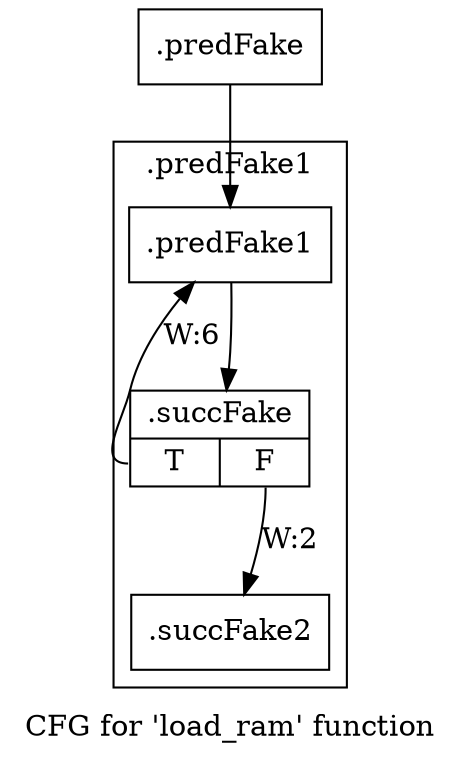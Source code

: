digraph "CFG for 'load_ram' function" {
	label="CFG for 'load_ram' function";

	Node0x50d3010 [shape=record,filename="",linenumber="",label="{.predFake}"];
	Node0x50d3010 -> Node0x50d33b0[ callList="" memoryops="" filename="../../../../src/top.cpp" execusionnum="1"];
	Node0x52822c0 [shape=record,filename="../../../../src/top.cpp",linenumber="8",label="{.succFake2}"];
subgraph cluster_0 {
	label=".predFake1";
	tripcount="5";
	invocationtime="1";

	Node0x50d33b0 [shape=record,filename="../../../../src/top.cpp",linenumber="5",label="{.predFake1}"];
	Node0x50d33b0 -> Node0x5282210[ callList="" memoryops="" filename="../../../../src/top.cpp" execusionnum="6"];
	Node0x5282210 [shape=record,filename="../../../../src/top.cpp",linenumber="5",label="{.succFake|{<s0>T|<s1>F}}"];
	Node0x5282210:s0 -> Node0x50d33b0[label="W:6" callList="" memoryops="" filename="../../../../src/top.cpp" execusionnum="5"];
	Node0x5282210:s1 -> Node0x52822c0[label="W:2" callList="" memoryops="" filename="../../../../src/top.cpp" execusionnum="1"];
}
}
